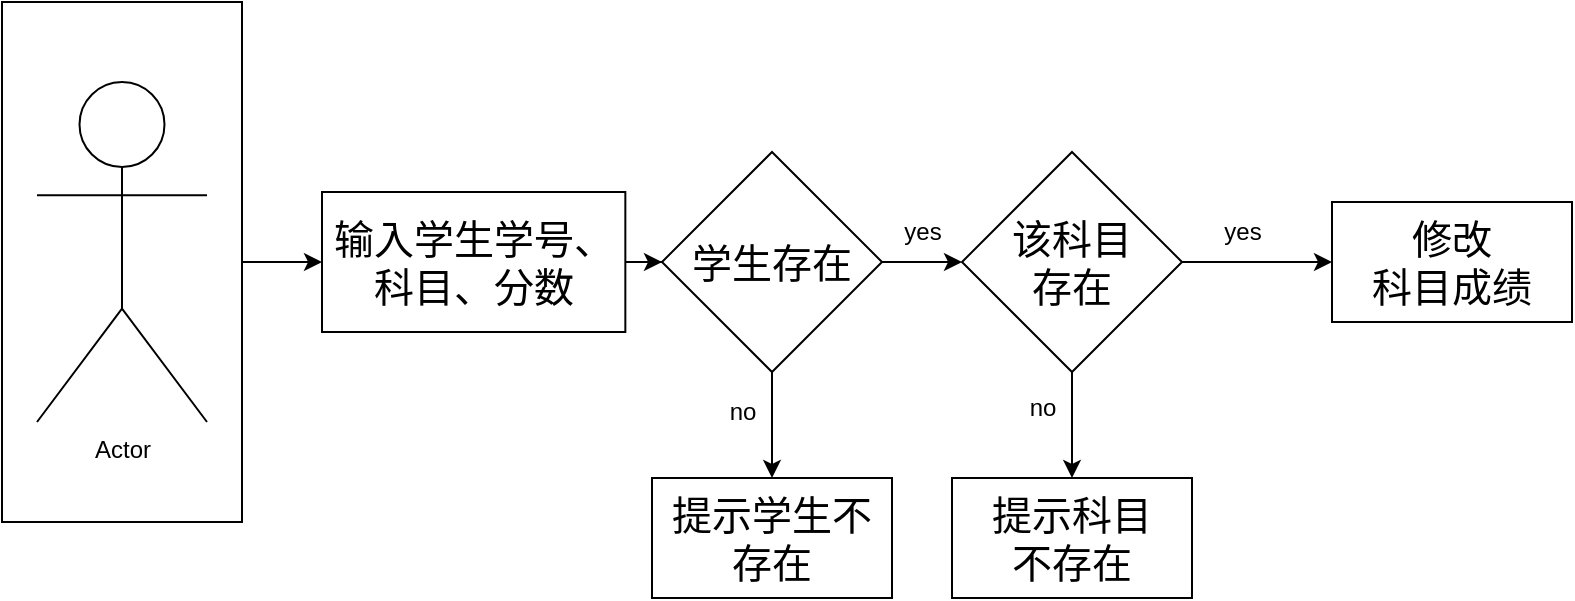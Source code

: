 <mxfile version="28.0.6">
  <diagram name="第 1 页" id="knzfChceHIMNWTYjk42O">
    <mxGraphModel dx="1213" dy="828" grid="1" gridSize="10" guides="1" tooltips="1" connect="1" arrows="1" fold="1" page="1" pageScale="1" pageWidth="827" pageHeight="1169" math="0" shadow="0">
      <root>
        <mxCell id="0" />
        <mxCell id="1" parent="0" />
        <mxCell id="e6GN_BBqMOfM3js-8YHQ-4" value="" style="edgeStyle=orthogonalEdgeStyle;rounded=0;orthogonalLoop=1;jettySize=auto;html=1;" edge="1" parent="1" source="e6GN_BBqMOfM3js-8YHQ-1" target="e6GN_BBqMOfM3js-8YHQ-3">
          <mxGeometry relative="1" as="geometry" />
        </mxCell>
        <mxCell id="e6GN_BBqMOfM3js-8YHQ-1" value="" style="rounded=0;whiteSpace=wrap;html=1;" vertex="1" parent="1">
          <mxGeometry x="60" y="310" width="120" height="260" as="geometry" />
        </mxCell>
        <mxCell id="e6GN_BBqMOfM3js-8YHQ-2" value="Actor" style="shape=umlActor;verticalLabelPosition=bottom;verticalAlign=top;html=1;outlineConnect=0;" vertex="1" parent="1">
          <mxGeometry x="77.5" y="350" width="85" height="170" as="geometry" />
        </mxCell>
        <mxCell id="e6GN_BBqMOfM3js-8YHQ-6" value="" style="edgeStyle=orthogonalEdgeStyle;rounded=0;orthogonalLoop=1;jettySize=auto;html=1;" edge="1" parent="1" source="e6GN_BBqMOfM3js-8YHQ-3" target="e6GN_BBqMOfM3js-8YHQ-5">
          <mxGeometry relative="1" as="geometry" />
        </mxCell>
        <mxCell id="e6GN_BBqMOfM3js-8YHQ-3" value="输入学生学号、科目、分数" style="whiteSpace=wrap;html=1;rounded=0;fontSize=20;" vertex="1" parent="1">
          <mxGeometry x="220" y="405" width="151.67" height="70" as="geometry" />
        </mxCell>
        <mxCell id="e6GN_BBqMOfM3js-8YHQ-8" value="" style="edgeStyle=orthogonalEdgeStyle;rounded=0;orthogonalLoop=1;jettySize=auto;html=1;" edge="1" parent="1" source="e6GN_BBqMOfM3js-8YHQ-5" target="e6GN_BBqMOfM3js-8YHQ-7">
          <mxGeometry relative="1" as="geometry" />
        </mxCell>
        <mxCell id="e6GN_BBqMOfM3js-8YHQ-13" value="" style="edgeStyle=orthogonalEdgeStyle;rounded=0;orthogonalLoop=1;jettySize=auto;html=1;" edge="1" parent="1" source="e6GN_BBqMOfM3js-8YHQ-5" target="e6GN_BBqMOfM3js-8YHQ-12">
          <mxGeometry relative="1" as="geometry" />
        </mxCell>
        <mxCell id="e6GN_BBqMOfM3js-8YHQ-5" value="学生存在" style="rhombus;whiteSpace=wrap;html=1;fontSize=20;rounded=0;" vertex="1" parent="1">
          <mxGeometry x="390" y="385" width="110" height="110" as="geometry" />
        </mxCell>
        <mxCell id="e6GN_BBqMOfM3js-8YHQ-7" value="提示学生不存在" style="whiteSpace=wrap;html=1;fontSize=20;rounded=0;" vertex="1" parent="1">
          <mxGeometry x="385" y="548" width="120" height="60" as="geometry" />
        </mxCell>
        <mxCell id="e6GN_BBqMOfM3js-8YHQ-9" value="no" style="text;html=1;align=center;verticalAlign=middle;resizable=0;points=[];autosize=1;strokeColor=none;fillColor=none;" vertex="1" parent="1">
          <mxGeometry x="410" y="500" width="40" height="30" as="geometry" />
        </mxCell>
        <mxCell id="e6GN_BBqMOfM3js-8YHQ-16" value="" style="edgeStyle=orthogonalEdgeStyle;rounded=0;orthogonalLoop=1;jettySize=auto;html=1;" edge="1" parent="1" source="e6GN_BBqMOfM3js-8YHQ-12" target="e6GN_BBqMOfM3js-8YHQ-15">
          <mxGeometry relative="1" as="geometry" />
        </mxCell>
        <mxCell id="e6GN_BBqMOfM3js-8YHQ-19" value="" style="edgeStyle=orthogonalEdgeStyle;rounded=0;orthogonalLoop=1;jettySize=auto;html=1;" edge="1" parent="1" source="e6GN_BBqMOfM3js-8YHQ-12" target="e6GN_BBqMOfM3js-8YHQ-18">
          <mxGeometry relative="1" as="geometry" />
        </mxCell>
        <mxCell id="e6GN_BBqMOfM3js-8YHQ-12" value="该科目&lt;div&gt;存在&lt;/div&gt;" style="rhombus;whiteSpace=wrap;html=1;fontSize=20;rounded=0;" vertex="1" parent="1">
          <mxGeometry x="540" y="385" width="110" height="110" as="geometry" />
        </mxCell>
        <mxCell id="e6GN_BBqMOfM3js-8YHQ-14" value="yes" style="text;html=1;align=center;verticalAlign=middle;resizable=0;points=[];autosize=1;strokeColor=none;fillColor=none;" vertex="1" parent="1">
          <mxGeometry x="500" y="410" width="40" height="30" as="geometry" />
        </mxCell>
        <mxCell id="e6GN_BBqMOfM3js-8YHQ-15" value="提示科目&lt;div&gt;不存在&lt;/div&gt;" style="whiteSpace=wrap;html=1;fontSize=20;rounded=0;" vertex="1" parent="1">
          <mxGeometry x="535" y="548" width="120" height="60" as="geometry" />
        </mxCell>
        <mxCell id="e6GN_BBqMOfM3js-8YHQ-17" value="no" style="text;html=1;align=center;verticalAlign=middle;resizable=0;points=[];autosize=1;strokeColor=none;fillColor=none;" vertex="1" parent="1">
          <mxGeometry x="560" y="498" width="40" height="30" as="geometry" />
        </mxCell>
        <mxCell id="e6GN_BBqMOfM3js-8YHQ-18" value="修改&lt;div&gt;科目成绩&lt;/div&gt;" style="whiteSpace=wrap;html=1;fontSize=20;rounded=0;" vertex="1" parent="1">
          <mxGeometry x="725" y="410" width="120" height="60" as="geometry" />
        </mxCell>
        <mxCell id="e6GN_BBqMOfM3js-8YHQ-20" value="yes" style="text;html=1;align=center;verticalAlign=middle;resizable=0;points=[];autosize=1;strokeColor=none;fillColor=none;" vertex="1" parent="1">
          <mxGeometry x="660" y="410" width="40" height="30" as="geometry" />
        </mxCell>
      </root>
    </mxGraphModel>
  </diagram>
</mxfile>
